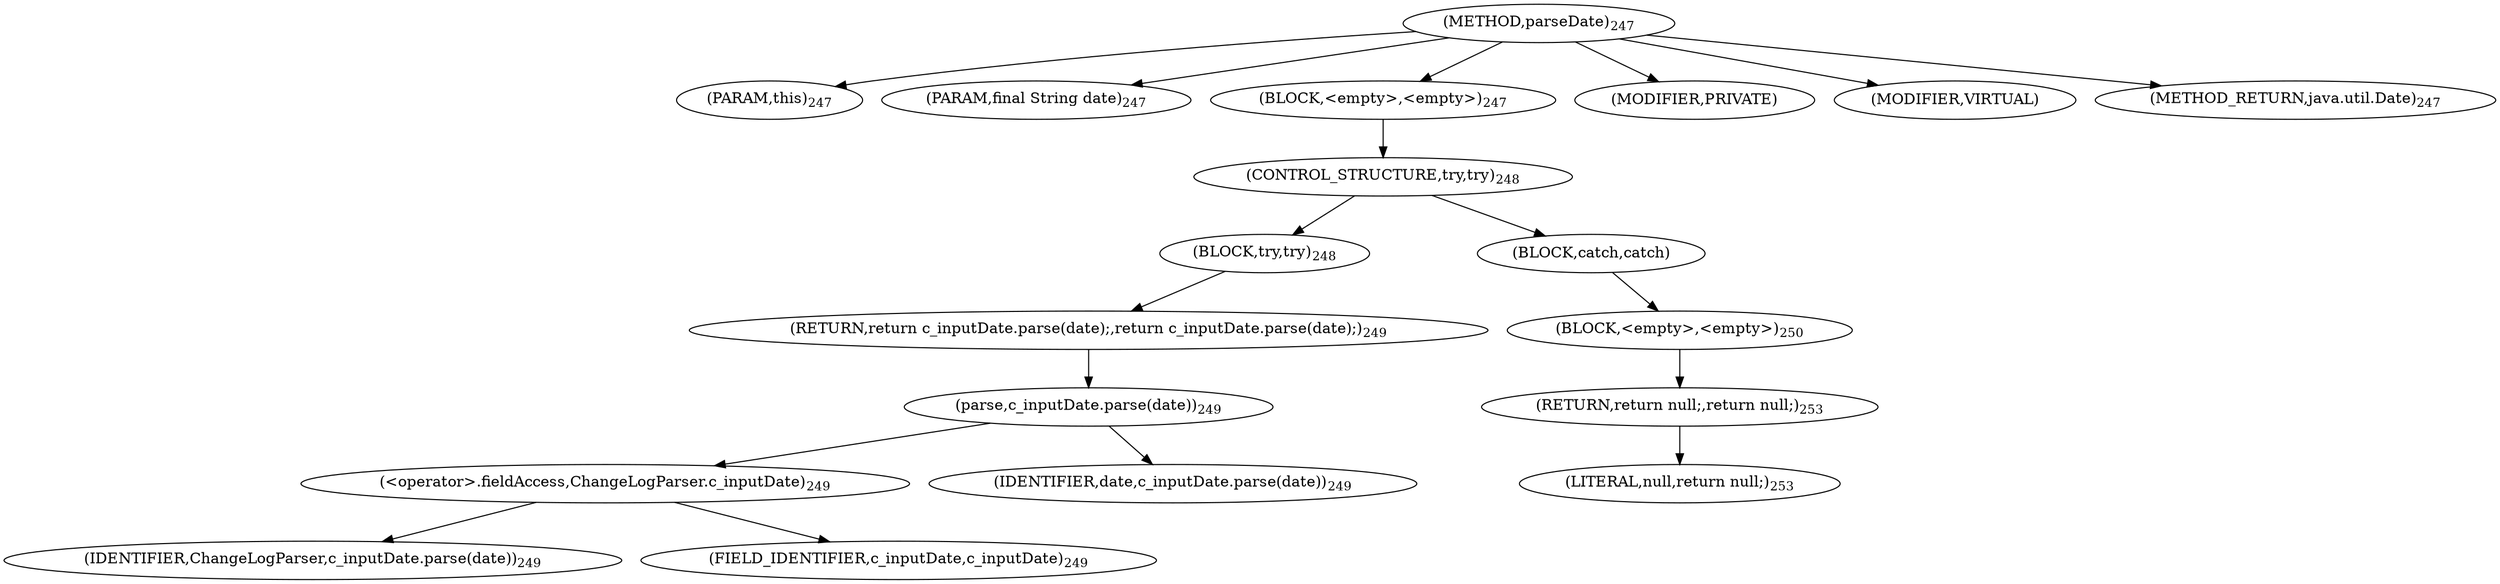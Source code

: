 digraph "parseDate" {  
"480" [label = <(METHOD,parseDate)<SUB>247</SUB>> ]
"481" [label = <(PARAM,this)<SUB>247</SUB>> ]
"482" [label = <(PARAM,final String date)<SUB>247</SUB>> ]
"483" [label = <(BLOCK,&lt;empty&gt;,&lt;empty&gt;)<SUB>247</SUB>> ]
"484" [label = <(CONTROL_STRUCTURE,try,try)<SUB>248</SUB>> ]
"485" [label = <(BLOCK,try,try)<SUB>248</SUB>> ]
"486" [label = <(RETURN,return c_inputDate.parse(date);,return c_inputDate.parse(date);)<SUB>249</SUB>> ]
"487" [label = <(parse,c_inputDate.parse(date))<SUB>249</SUB>> ]
"488" [label = <(&lt;operator&gt;.fieldAccess,ChangeLogParser.c_inputDate)<SUB>249</SUB>> ]
"489" [label = <(IDENTIFIER,ChangeLogParser,c_inputDate.parse(date))<SUB>249</SUB>> ]
"490" [label = <(FIELD_IDENTIFIER,c_inputDate,c_inputDate)<SUB>249</SUB>> ]
"491" [label = <(IDENTIFIER,date,c_inputDate.parse(date))<SUB>249</SUB>> ]
"492" [label = <(BLOCK,catch,catch)> ]
"493" [label = <(BLOCK,&lt;empty&gt;,&lt;empty&gt;)<SUB>250</SUB>> ]
"494" [label = <(RETURN,return null;,return null;)<SUB>253</SUB>> ]
"495" [label = <(LITERAL,null,return null;)<SUB>253</SUB>> ]
"496" [label = <(MODIFIER,PRIVATE)> ]
"497" [label = <(MODIFIER,VIRTUAL)> ]
"498" [label = <(METHOD_RETURN,java.util.Date)<SUB>247</SUB>> ]
  "480" -> "481" 
  "480" -> "482" 
  "480" -> "483" 
  "480" -> "496" 
  "480" -> "497" 
  "480" -> "498" 
  "483" -> "484" 
  "484" -> "485" 
  "484" -> "492" 
  "485" -> "486" 
  "486" -> "487" 
  "487" -> "488" 
  "487" -> "491" 
  "488" -> "489" 
  "488" -> "490" 
  "492" -> "493" 
  "493" -> "494" 
  "494" -> "495" 
}
